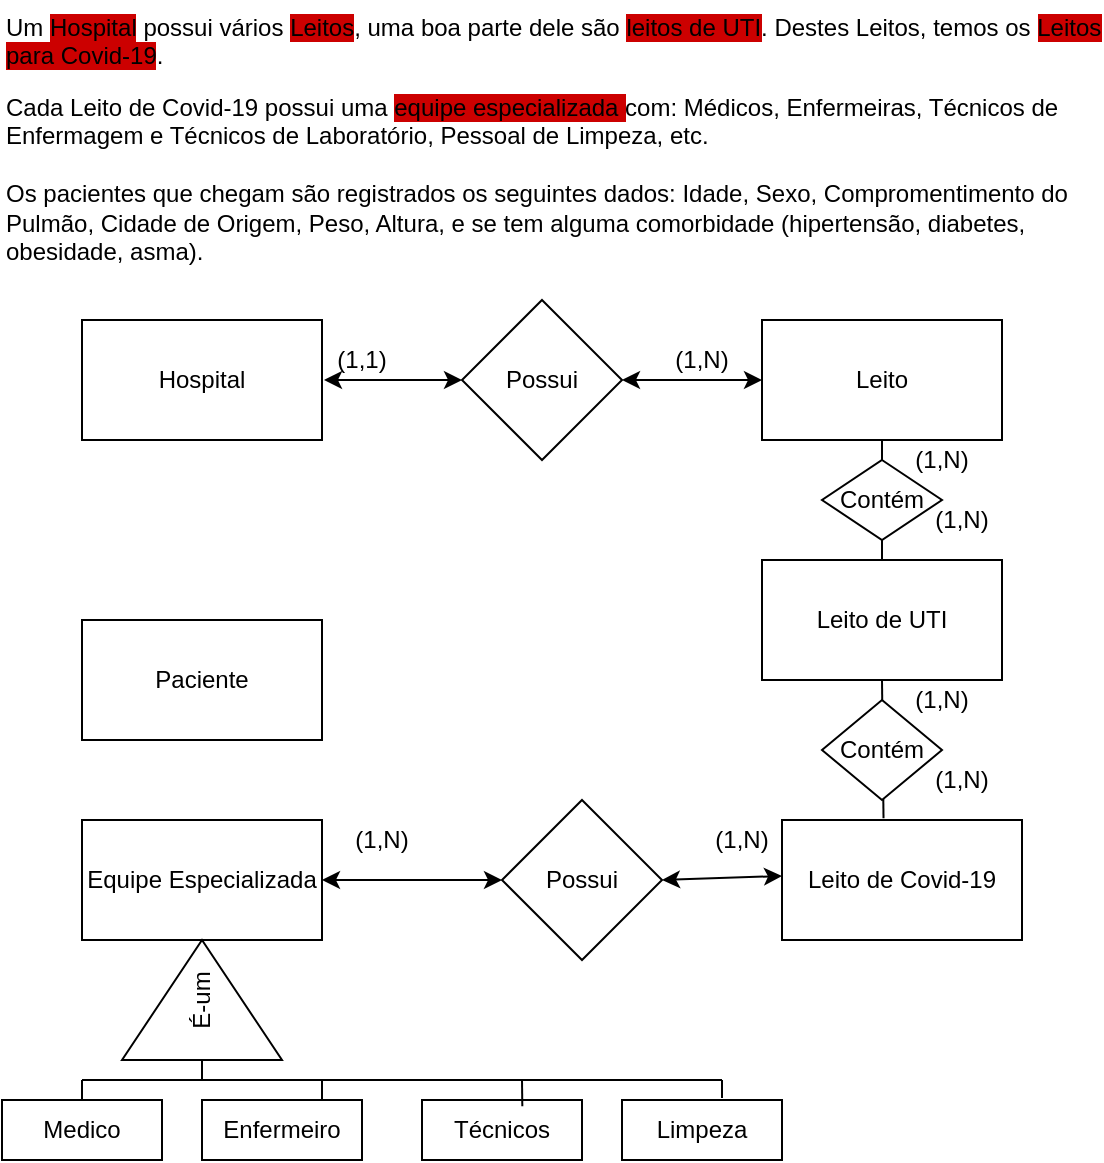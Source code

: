 <mxfile version="14.6.13" type="github">
  <diagram id="R2lEEEUBdFMjLlhIrx00" name="Leitos-Covid19">
    <mxGraphModel dx="633" dy="282" grid="1" gridSize="10" guides="1" tooltips="1" connect="1" arrows="1" fold="1" page="1" pageScale="1" pageWidth="850" pageHeight="1100" math="0" shadow="0" extFonts="Permanent Marker^https://fonts.googleapis.com/css?family=Permanent+Marker">
      <root>
        <mxCell id="0" />
        <mxCell id="1" parent="0" />
        <mxCell id="yuntyZBoVEaHa9BvgJv8-20" value="" style="endArrow=none;html=1;exitX=0.5;exitY=0;exitDx=0;exitDy=0;" edge="1" parent="1" source="yuntyZBoVEaHa9BvgJv8-7">
          <mxGeometry width="50" height="50" relative="1" as="geometry">
            <mxPoint x="510" y="300" as="sourcePoint" />
            <mxPoint x="560" y="250" as="targetPoint" />
          </mxGeometry>
        </mxCell>
        <mxCell id="yuntyZBoVEaHa9BvgJv8-1" value="Um &lt;span style=&quot;background-color: rgb(204 , 0 , 0)&quot;&gt;Hospital&lt;/span&gt; possui vários &lt;span style=&quot;background-color: rgb(204 , 0 , 0)&quot;&gt;Leitos&lt;/span&gt;, uma boa parte dele são &lt;span style=&quot;background-color: rgb(204 , 0 , 0)&quot;&gt;leitos de UTI&lt;/span&gt;. Destes Leitos, temos os &lt;span style=&quot;background-color: rgb(204 , 0 , 0)&quot;&gt;Leitos para Covid-19&lt;/span&gt;." style="text;whiteSpace=wrap;html=1;" vertex="1" parent="1">
          <mxGeometry x="120" y="30" width="550" height="40" as="geometry" />
        </mxCell>
        <mxCell id="yuntyZBoVEaHa9BvgJv8-2" value="Cada Leito de Covid-19 possui uma &lt;span style=&quot;background-color: rgb(204 , 0 , 0)&quot;&gt;equipe especializada &lt;/span&gt;com: Médicos, Enfermeiras, Técnicos de Enfermagem e Técnicos de Laboratório, Pessoal de Limpeza, etc.&lt;br&gt;&lt;br&gt;Os pacientes que chegam são registrados os seguintes dados: Idade, Sexo, Compromentimento do Pulmão, Cidade de Origem, Peso, Altura, e se tem alguma comorbidade (hipertensão, diabetes, obesidade, asma)." style="text;whiteSpace=wrap;html=1;" vertex="1" parent="1">
          <mxGeometry x="120" y="70" width="550" height="100" as="geometry" />
        </mxCell>
        <mxCell id="yuntyZBoVEaHa9BvgJv8-3" value="Hospital" style="rounded=0;whiteSpace=wrap;html=1;" vertex="1" parent="1">
          <mxGeometry x="160" y="190" width="120" height="60" as="geometry" />
        </mxCell>
        <mxCell id="yuntyZBoVEaHa9BvgJv8-4" value="Leito" style="rounded=0;whiteSpace=wrap;html=1;" vertex="1" parent="1">
          <mxGeometry x="500" y="190" width="120" height="60" as="geometry" />
        </mxCell>
        <mxCell id="yuntyZBoVEaHa9BvgJv8-7" value="Leito de UTI" style="rounded=0;whiteSpace=wrap;html=1;" vertex="1" parent="1">
          <mxGeometry x="500" y="310" width="120" height="60" as="geometry" />
        </mxCell>
        <mxCell id="yuntyZBoVEaHa9BvgJv8-8" value="Leito de Covid-19" style="rounded=0;whiteSpace=wrap;html=1;" vertex="1" parent="1">
          <mxGeometry x="510" y="440" width="120" height="60" as="geometry" />
        </mxCell>
        <mxCell id="yuntyZBoVEaHa9BvgJv8-9" value="Equipe Especializada" style="rounded=0;whiteSpace=wrap;html=1;" vertex="1" parent="1">
          <mxGeometry x="160" y="440" width="120" height="60" as="geometry" />
        </mxCell>
        <mxCell id="yuntyZBoVEaHa9BvgJv8-10" value="Possui" style="rhombus;whiteSpace=wrap;html=1;" vertex="1" parent="1">
          <mxGeometry x="350" y="180" width="80" height="80" as="geometry" />
        </mxCell>
        <mxCell id="yuntyZBoVEaHa9BvgJv8-11" value="" style="endArrow=classic;startArrow=classic;html=1;entryX=0;entryY=0.5;entryDx=0;entryDy=0;" edge="1" parent="1" target="yuntyZBoVEaHa9BvgJv8-10">
          <mxGeometry width="50" height="50" relative="1" as="geometry">
            <mxPoint x="281" y="220" as="sourcePoint" />
            <mxPoint x="340" y="200" as="targetPoint" />
          </mxGeometry>
        </mxCell>
        <mxCell id="yuntyZBoVEaHa9BvgJv8-14" value="" style="endArrow=classic;startArrow=classic;html=1;exitX=1;exitY=0.5;exitDx=0;exitDy=0;entryX=0;entryY=0.5;entryDx=0;entryDy=0;" edge="1" parent="1" source="yuntyZBoVEaHa9BvgJv8-10" target="yuntyZBoVEaHa9BvgJv8-4">
          <mxGeometry width="50" height="50" relative="1" as="geometry">
            <mxPoint x="440" y="240" as="sourcePoint" />
            <mxPoint x="490" y="190" as="targetPoint" />
          </mxGeometry>
        </mxCell>
        <mxCell id="yuntyZBoVEaHa9BvgJv8-15" value="(1,1)" style="text;html=1;strokeColor=none;fillColor=none;align=center;verticalAlign=middle;whiteSpace=wrap;rounded=0;" vertex="1" parent="1">
          <mxGeometry x="280" y="200" width="40" height="20" as="geometry" />
        </mxCell>
        <mxCell id="yuntyZBoVEaHa9BvgJv8-16" value="(1,N)" style="text;html=1;strokeColor=none;fillColor=none;align=center;verticalAlign=middle;whiteSpace=wrap;rounded=0;" vertex="1" parent="1">
          <mxGeometry x="450" y="200" width="40" height="20" as="geometry" />
        </mxCell>
        <mxCell id="yuntyZBoVEaHa9BvgJv8-17" value="Contém" style="rhombus;whiteSpace=wrap;html=1;" vertex="1" parent="1">
          <mxGeometry x="530" y="260" width="60" height="40" as="geometry" />
        </mxCell>
        <mxCell id="yuntyZBoVEaHa9BvgJv8-23" value="" style="endArrow=none;html=1;" edge="1" parent="1" target="yuntyZBoVEaHa9BvgJv8-18">
          <mxGeometry width="50" height="50" relative="1" as="geometry">
            <mxPoint x="540" y="410" as="sourcePoint" />
            <mxPoint x="590" y="360" as="targetPoint" />
          </mxGeometry>
        </mxCell>
        <mxCell id="yuntyZBoVEaHa9BvgJv8-24" value="" style="endArrow=none;html=1;entryX=0.5;entryY=1;entryDx=0;entryDy=0;exitX=0.423;exitY=-0.014;exitDx=0;exitDy=0;exitPerimeter=0;" edge="1" parent="1" source="yuntyZBoVEaHa9BvgJv8-8" target="yuntyZBoVEaHa9BvgJv8-7">
          <mxGeometry width="50" height="50" relative="1" as="geometry">
            <mxPoint x="450" y="420" as="sourcePoint" />
            <mxPoint x="500" y="370" as="targetPoint" />
          </mxGeometry>
        </mxCell>
        <mxCell id="yuntyZBoVEaHa9BvgJv8-18" value="Contém" style="rhombus;whiteSpace=wrap;html=1;" vertex="1" parent="1">
          <mxGeometry x="530" y="380" width="60" height="50" as="geometry" />
        </mxCell>
        <mxCell id="yuntyZBoVEaHa9BvgJv8-25" value="(1,N)" style="text;html=1;strokeColor=none;fillColor=none;align=center;verticalAlign=middle;whiteSpace=wrap;rounded=0;" vertex="1" parent="1">
          <mxGeometry x="570" y="250" width="40" height="20" as="geometry" />
        </mxCell>
        <mxCell id="yuntyZBoVEaHa9BvgJv8-26" value="(1,N)" style="text;html=1;strokeColor=none;fillColor=none;align=center;verticalAlign=middle;whiteSpace=wrap;rounded=0;" vertex="1" parent="1">
          <mxGeometry x="580" y="280" width="40" height="20" as="geometry" />
        </mxCell>
        <mxCell id="yuntyZBoVEaHa9BvgJv8-27" value="(1,N)" style="text;html=1;strokeColor=none;fillColor=none;align=center;verticalAlign=middle;whiteSpace=wrap;rounded=0;" vertex="1" parent="1">
          <mxGeometry x="570" y="370" width="40" height="20" as="geometry" />
        </mxCell>
        <mxCell id="yuntyZBoVEaHa9BvgJv8-28" value="(1,N)" style="text;html=1;strokeColor=none;fillColor=none;align=center;verticalAlign=middle;whiteSpace=wrap;rounded=0;" vertex="1" parent="1">
          <mxGeometry x="580" y="410" width="40" height="20" as="geometry" />
        </mxCell>
        <mxCell id="yuntyZBoVEaHa9BvgJv8-29" value="Possui" style="rhombus;whiteSpace=wrap;html=1;" vertex="1" parent="1">
          <mxGeometry x="370" y="430" width="80" height="80" as="geometry" />
        </mxCell>
        <mxCell id="yuntyZBoVEaHa9BvgJv8-30" value="" style="endArrow=classic;startArrow=classic;html=1;exitX=1;exitY=0.5;exitDx=0;exitDy=0;entryX=0;entryY=0.5;entryDx=0;entryDy=0;" edge="1" parent="1" source="yuntyZBoVEaHa9BvgJv8-9" target="yuntyZBoVEaHa9BvgJv8-29">
          <mxGeometry width="50" height="50" relative="1" as="geometry">
            <mxPoint x="290" y="510" as="sourcePoint" />
            <mxPoint x="340" y="460" as="targetPoint" />
          </mxGeometry>
        </mxCell>
        <mxCell id="yuntyZBoVEaHa9BvgJv8-31" value="" style="endArrow=classic;startArrow=classic;html=1;" edge="1" parent="1">
          <mxGeometry width="50" height="50" relative="1" as="geometry">
            <mxPoint x="450" y="470" as="sourcePoint" />
            <mxPoint x="510" y="468" as="targetPoint" />
          </mxGeometry>
        </mxCell>
        <mxCell id="yuntyZBoVEaHa9BvgJv8-32" value="(1,N)" style="text;html=1;strokeColor=none;fillColor=none;align=center;verticalAlign=middle;whiteSpace=wrap;rounded=0;" vertex="1" parent="1">
          <mxGeometry x="470" y="440" width="40" height="20" as="geometry" />
        </mxCell>
        <mxCell id="yuntyZBoVEaHa9BvgJv8-33" value="(1,N)" style="text;html=1;strokeColor=none;fillColor=none;align=center;verticalAlign=middle;whiteSpace=wrap;rounded=0;" vertex="1" parent="1">
          <mxGeometry x="290" y="440" width="40" height="20" as="geometry" />
        </mxCell>
        <mxCell id="yuntyZBoVEaHa9BvgJv8-34" value="É-um" style="triangle;whiteSpace=wrap;html=1;rotation=-90;" vertex="1" parent="1">
          <mxGeometry x="190" y="490" width="60" height="80" as="geometry" />
        </mxCell>
        <mxCell id="yuntyZBoVEaHa9BvgJv8-36" value="Medico" style="rounded=0;whiteSpace=wrap;html=1;" vertex="1" parent="1">
          <mxGeometry x="120" y="580" width="80" height="30" as="geometry" />
        </mxCell>
        <mxCell id="yuntyZBoVEaHa9BvgJv8-37" value="Enfermeiro" style="rounded=0;whiteSpace=wrap;html=1;" vertex="1" parent="1">
          <mxGeometry x="220" y="580" width="80" height="30" as="geometry" />
        </mxCell>
        <mxCell id="yuntyZBoVEaHa9BvgJv8-38" value="Técnicos" style="rounded=0;whiteSpace=wrap;html=1;" vertex="1" parent="1">
          <mxGeometry x="330" y="580" width="80" height="30" as="geometry" />
        </mxCell>
        <mxCell id="yuntyZBoVEaHa9BvgJv8-39" value="Limpeza" style="rounded=0;whiteSpace=wrap;html=1;" vertex="1" parent="1">
          <mxGeometry x="430" y="580" width="80" height="30" as="geometry" />
        </mxCell>
        <mxCell id="yuntyZBoVEaHa9BvgJv8-41" value="" style="endArrow=none;html=1;" edge="1" parent="1">
          <mxGeometry width="50" height="50" relative="1" as="geometry">
            <mxPoint x="160" y="570" as="sourcePoint" />
            <mxPoint x="480" y="570" as="targetPoint" />
          </mxGeometry>
        </mxCell>
        <mxCell id="yuntyZBoVEaHa9BvgJv8-42" value="" style="endArrow=none;html=1;" edge="1" parent="1" source="yuntyZBoVEaHa9BvgJv8-36">
          <mxGeometry width="50" height="50" relative="1" as="geometry">
            <mxPoint x="160" y="559.289" as="sourcePoint" />
            <mxPoint x="160" y="570" as="targetPoint" />
          </mxGeometry>
        </mxCell>
        <mxCell id="yuntyZBoVEaHa9BvgJv8-43" value="" style="endArrow=none;html=1;exitX=0.75;exitY=0;exitDx=0;exitDy=0;" edge="1" parent="1" source="yuntyZBoVEaHa9BvgJv8-37">
          <mxGeometry width="50" height="50" relative="1" as="geometry">
            <mxPoint x="230" y="620" as="sourcePoint" />
            <mxPoint x="280" y="570" as="targetPoint" />
          </mxGeometry>
        </mxCell>
        <mxCell id="yuntyZBoVEaHa9BvgJv8-44" value="" style="endArrow=none;html=1;exitX=0.627;exitY=0.105;exitDx=0;exitDy=0;exitPerimeter=0;" edge="1" parent="1" source="yuntyZBoVEaHa9BvgJv8-38">
          <mxGeometry width="50" height="50" relative="1" as="geometry">
            <mxPoint x="350" y="610" as="sourcePoint" />
            <mxPoint x="380" y="570" as="targetPoint" />
          </mxGeometry>
        </mxCell>
        <mxCell id="yuntyZBoVEaHa9BvgJv8-45" value="" style="endArrow=none;html=1;" edge="1" parent="1">
          <mxGeometry width="50" height="50" relative="1" as="geometry">
            <mxPoint x="480" y="579" as="sourcePoint" />
            <mxPoint x="480" y="570" as="targetPoint" />
          </mxGeometry>
        </mxCell>
        <mxCell id="yuntyZBoVEaHa9BvgJv8-46" value="" style="endArrow=none;html=1;" edge="1" parent="1">
          <mxGeometry width="50" height="50" relative="1" as="geometry">
            <mxPoint x="220" y="570" as="sourcePoint" />
            <mxPoint x="220" y="560" as="targetPoint" />
          </mxGeometry>
        </mxCell>
        <mxCell id="yuntyZBoVEaHa9BvgJv8-47" value="Paciente" style="whiteSpace=wrap;html=1;" vertex="1" parent="1">
          <mxGeometry x="160" y="340" width="120" height="60" as="geometry" />
        </mxCell>
      </root>
    </mxGraphModel>
  </diagram>
</mxfile>
